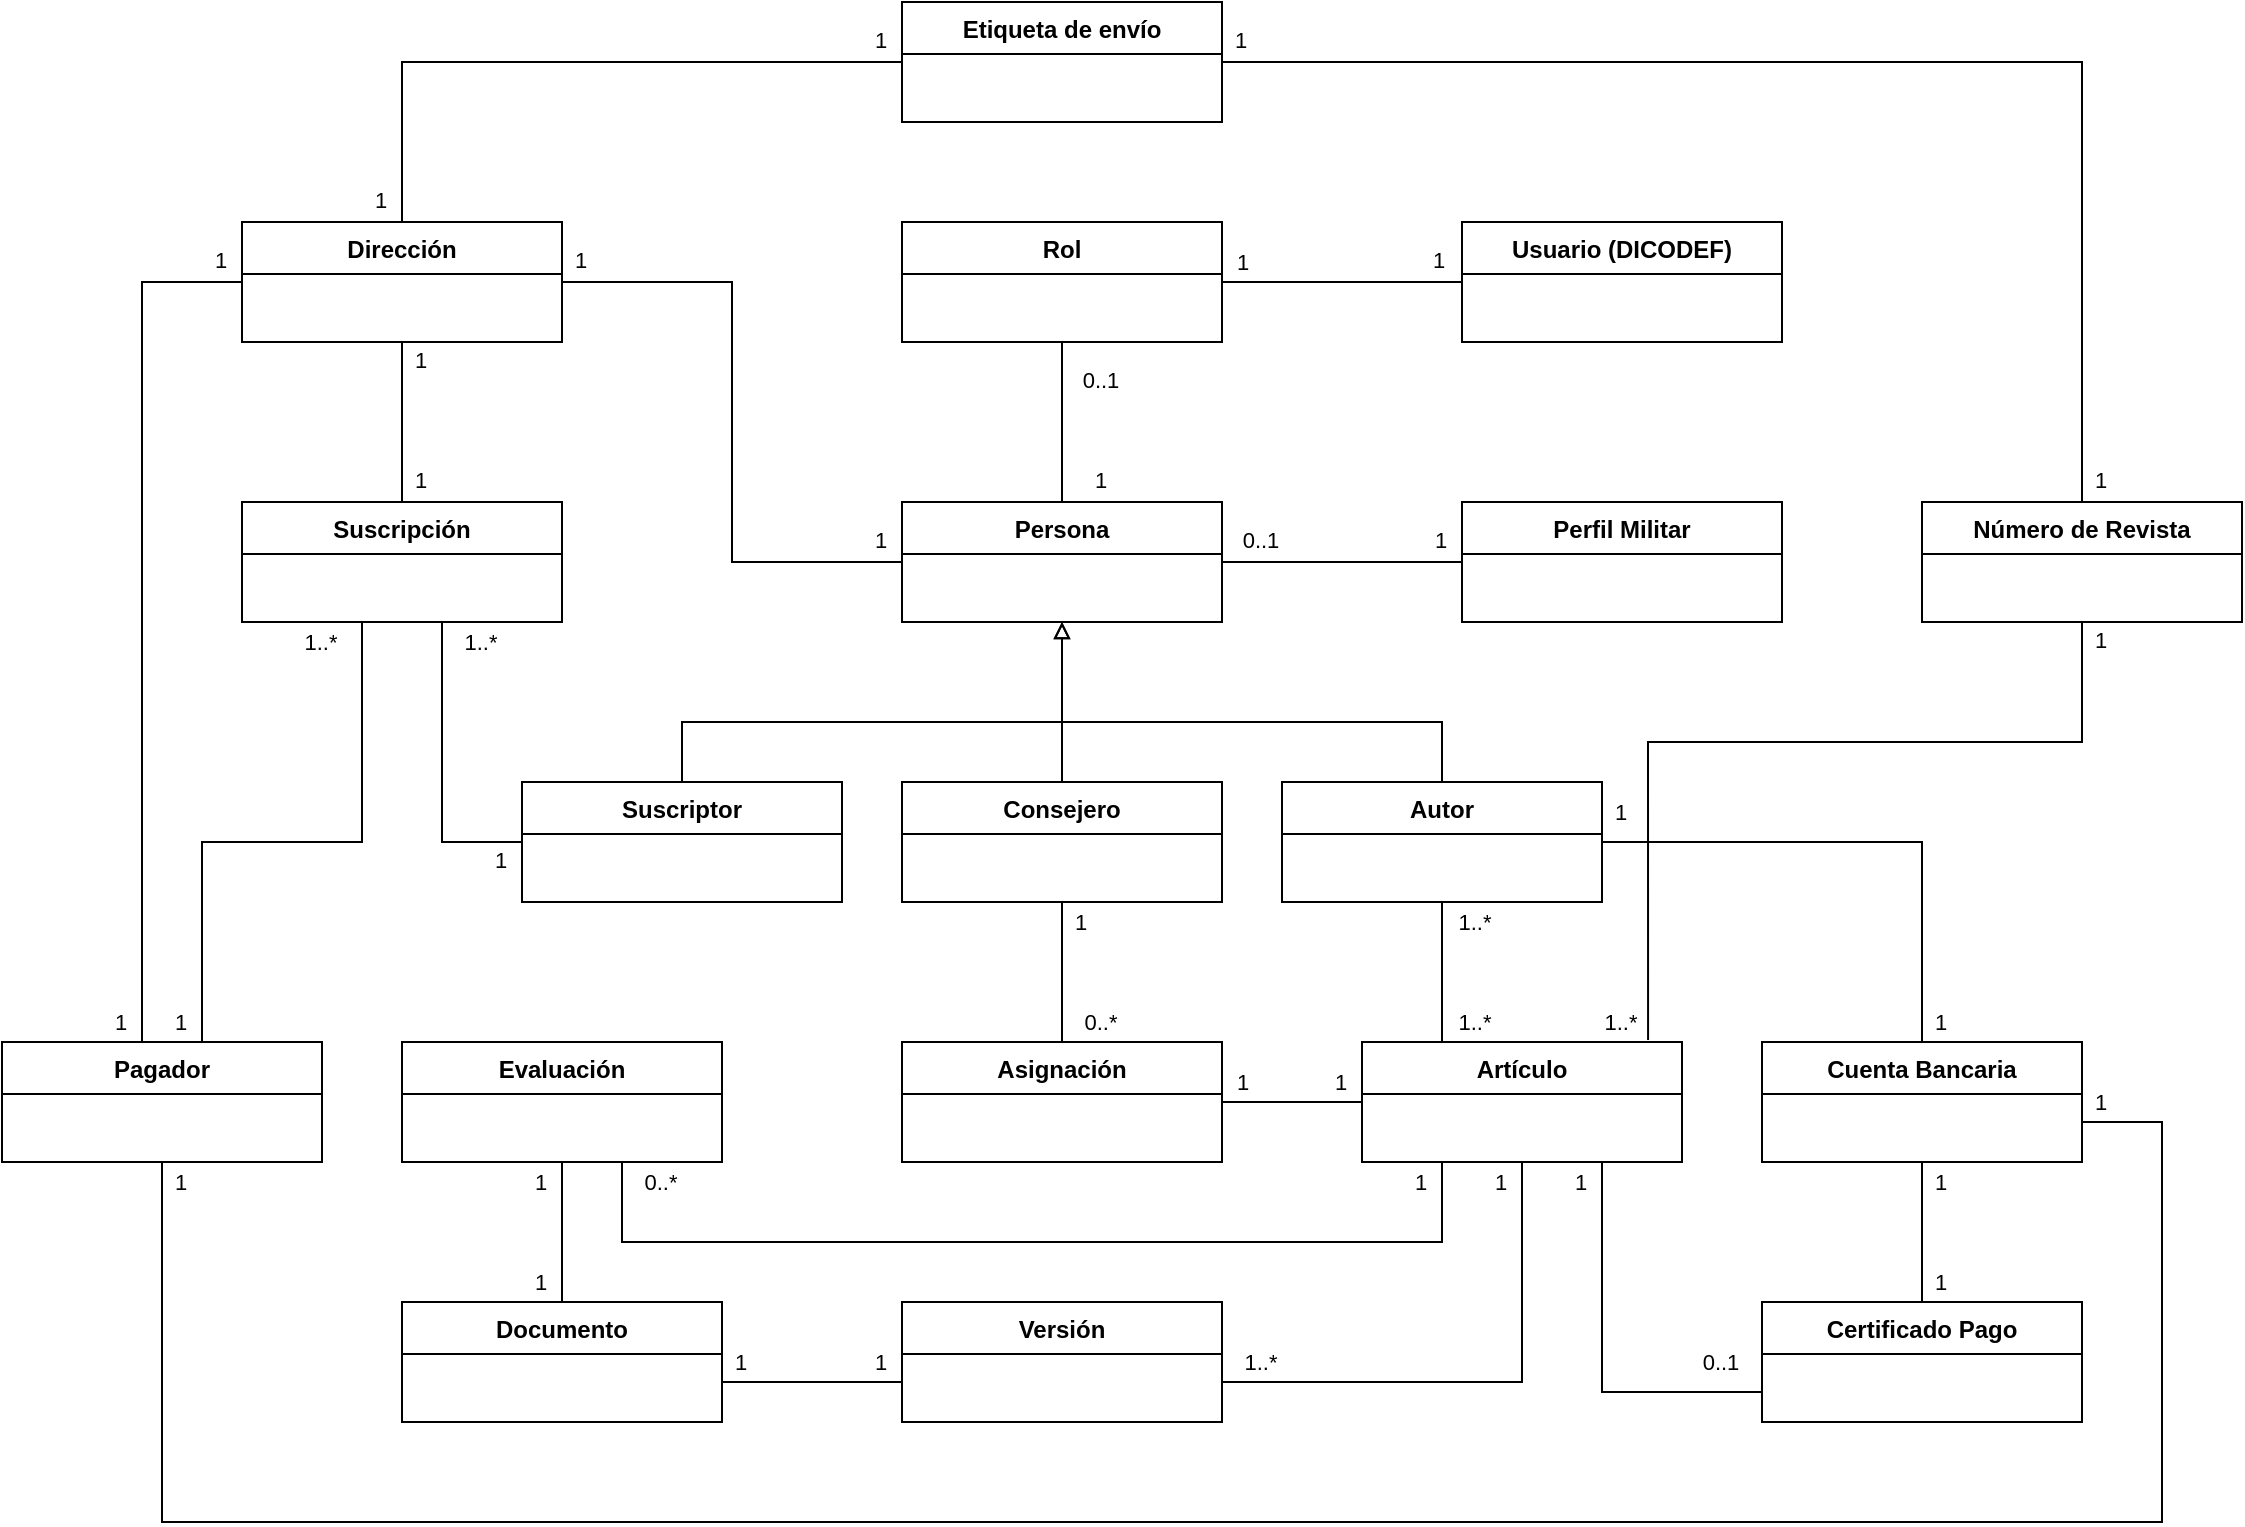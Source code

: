 <mxfile version="28.0.6">
  <diagram name="Página-1" id="0_HgTMOIWBYPW4v6zkC2">
    <mxGraphModel dx="1188" dy="801" grid="1" gridSize="10" guides="1" tooltips="1" connect="1" arrows="1" fold="1" page="1" pageScale="1" pageWidth="1654" pageHeight="1169" math="0" shadow="0">
      <root>
        <mxCell id="0" />
        <mxCell id="1" parent="0" />
        <mxCell id="3LI2TL5RZWEpgjLXQ2X1-28" style="edgeStyle=orthogonalEdgeStyle;rounded=0;orthogonalLoop=1;jettySize=auto;html=1;entryX=0;entryY=0.5;entryDx=0;entryDy=0;endArrow=none;endFill=0;" parent="1" source="3LI2TL5RZWEpgjLXQ2X1-5" target="3LI2TL5RZWEpgjLXQ2X1-9" edge="1">
          <mxGeometry relative="1" as="geometry" />
        </mxCell>
        <mxCell id="3LI2TL5RZWEpgjLXQ2X1-29" value="1" style="edgeLabel;html=1;align=center;verticalAlign=middle;resizable=0;points=[];" parent="3LI2TL5RZWEpgjLXQ2X1-28" vertex="1" connectable="0">
          <mxGeometry x="-0.117" y="-2" relative="1" as="geometry">
            <mxPoint x="-43" y="-12" as="offset" />
          </mxGeometry>
        </mxCell>
        <mxCell id="3LI2TL5RZWEpgjLXQ2X1-5" value="Rol" style="swimlane;fontStyle=1;align=center;verticalAlign=top;childLayout=stackLayout;horizontal=1;startSize=26;horizontalStack=0;resizeParent=1;resizeParentMax=0;resizeLast=0;collapsible=1;marginBottom=0;whiteSpace=wrap;html=1;" parent="1" vertex="1">
          <mxGeometry x="510" y="260" width="160" height="60" as="geometry" />
        </mxCell>
        <mxCell id="3LI2TL5RZWEpgjLXQ2X1-9" value="Usuario (DICODEF)" style="swimlane;fontStyle=1;align=center;verticalAlign=top;childLayout=stackLayout;horizontal=1;startSize=26;horizontalStack=0;resizeParent=1;resizeParentMax=0;resizeLast=0;collapsible=1;marginBottom=0;whiteSpace=wrap;html=1;" parent="1" vertex="1">
          <mxGeometry x="790" y="260" width="160" height="60" as="geometry" />
        </mxCell>
        <mxCell id="3LI2TL5RZWEpgjLXQ2X1-27" style="edgeStyle=orthogonalEdgeStyle;rounded=0;orthogonalLoop=1;jettySize=auto;html=1;endArrow=none;endFill=0;" parent="1" source="3LI2TL5RZWEpgjLXQ2X1-10" edge="1">
          <mxGeometry relative="1" as="geometry">
            <mxPoint x="590" y="320" as="targetPoint" />
          </mxGeometry>
        </mxCell>
        <mxCell id="3LI2TL5RZWEpgjLXQ2X1-33" style="edgeStyle=orthogonalEdgeStyle;rounded=0;orthogonalLoop=1;jettySize=auto;html=1;endArrow=none;endFill=0;" parent="1" source="3LI2TL5RZWEpgjLXQ2X1-10" edge="1">
          <mxGeometry relative="1" as="geometry">
            <mxPoint x="790" y="430" as="targetPoint" />
          </mxGeometry>
        </mxCell>
        <mxCell id="3LI2TL5RZWEpgjLXQ2X1-67" style="edgeStyle=orthogonalEdgeStyle;rounded=0;orthogonalLoop=1;jettySize=auto;html=1;entryX=1;entryY=0.5;entryDx=0;entryDy=0;endArrow=none;endFill=0;" parent="1" source="3LI2TL5RZWEpgjLXQ2X1-10" target="3LI2TL5RZWEpgjLXQ2X1-65" edge="1">
          <mxGeometry relative="1" as="geometry" />
        </mxCell>
        <mxCell id="3LI2TL5RZWEpgjLXQ2X1-10" value="Persona" style="swimlane;fontStyle=1;align=center;verticalAlign=top;childLayout=stackLayout;horizontal=1;startSize=26;horizontalStack=0;resizeParent=1;resizeParentMax=0;resizeLast=0;collapsible=1;marginBottom=0;whiteSpace=wrap;html=1;" parent="1" vertex="1">
          <mxGeometry x="510" y="400" width="160" height="60" as="geometry" />
        </mxCell>
        <mxCell id="3LI2TL5RZWEpgjLXQ2X1-17" style="edgeStyle=orthogonalEdgeStyle;rounded=0;orthogonalLoop=1;jettySize=auto;html=1;endArrow=block;endFill=0;entryX=0.5;entryY=1;entryDx=0;entryDy=0;" parent="1" source="3LI2TL5RZWEpgjLXQ2X1-11" target="3LI2TL5RZWEpgjLXQ2X1-10" edge="1">
          <mxGeometry relative="1" as="geometry">
            <mxPoint x="610" y="460" as="targetPoint" />
            <Array as="points">
              <mxPoint x="780" y="510" />
              <mxPoint x="590" y="510" />
            </Array>
          </mxGeometry>
        </mxCell>
        <mxCell id="3LI2TL5RZWEpgjLXQ2X1-39" style="edgeStyle=orthogonalEdgeStyle;rounded=0;orthogonalLoop=1;jettySize=auto;html=1;entryX=0.5;entryY=0;entryDx=0;entryDy=0;endArrow=none;endFill=0;" parent="1" source="3LI2TL5RZWEpgjLXQ2X1-11" target="3LI2TL5RZWEpgjLXQ2X1-25" edge="1">
          <mxGeometry relative="1" as="geometry" />
        </mxCell>
        <mxCell id="3LI2TL5RZWEpgjLXQ2X1-45" style="edgeStyle=orthogonalEdgeStyle;rounded=0;orthogonalLoop=1;jettySize=auto;html=1;entryX=0.25;entryY=0;entryDx=0;entryDy=0;endArrow=none;endFill=0;" parent="1" source="3LI2TL5RZWEpgjLXQ2X1-11" target="3LI2TL5RZWEpgjLXQ2X1-21" edge="1">
          <mxGeometry relative="1" as="geometry" />
        </mxCell>
        <mxCell id="3LI2TL5RZWEpgjLXQ2X1-11" value="Autor" style="swimlane;fontStyle=1;align=center;verticalAlign=top;childLayout=stackLayout;horizontal=1;startSize=26;horizontalStack=0;resizeParent=1;resizeParentMax=0;resizeLast=0;collapsible=1;marginBottom=0;whiteSpace=wrap;html=1;" parent="1" vertex="1">
          <mxGeometry x="700" y="540" width="160" height="60" as="geometry" />
        </mxCell>
        <mxCell id="3LI2TL5RZWEpgjLXQ2X1-12" value="Perfil Militar" style="swimlane;fontStyle=1;align=center;verticalAlign=top;childLayout=stackLayout;horizontal=1;startSize=26;horizontalStack=0;resizeParent=1;resizeParentMax=0;resizeLast=0;collapsible=1;marginBottom=0;whiteSpace=wrap;html=1;" parent="1" vertex="1">
          <mxGeometry x="790" y="400" width="160" height="60" as="geometry" />
        </mxCell>
        <mxCell id="3LI2TL5RZWEpgjLXQ2X1-13" value="Consejero" style="swimlane;fontStyle=1;align=center;verticalAlign=top;childLayout=stackLayout;horizontal=1;startSize=26;horizontalStack=0;resizeParent=1;resizeParentMax=0;resizeLast=0;collapsible=1;marginBottom=0;whiteSpace=wrap;html=1;" parent="1" vertex="1">
          <mxGeometry x="510" y="540" width="160" height="60" as="geometry" />
        </mxCell>
        <mxCell id="3LI2TL5RZWEpgjLXQ2X1-15" style="edgeStyle=orthogonalEdgeStyle;rounded=0;orthogonalLoop=1;jettySize=auto;html=1;entryX=0.5;entryY=1;entryDx=0;entryDy=0;endArrow=block;endFill=0;exitX=0.5;exitY=0;exitDx=0;exitDy=0;" parent="1" source="3LI2TL5RZWEpgjLXQ2X1-14" edge="1">
          <mxGeometry relative="1" as="geometry">
            <mxPoint x="350" y="540" as="sourcePoint" />
            <mxPoint x="590" y="460" as="targetPoint" />
            <Array as="points">
              <mxPoint x="400" y="510" />
              <mxPoint x="590" y="510" />
            </Array>
          </mxGeometry>
        </mxCell>
        <mxCell id="3LI2TL5RZWEpgjLXQ2X1-26" style="edgeStyle=orthogonalEdgeStyle;rounded=0;orthogonalLoop=1;jettySize=auto;html=1;entryX=0.5;entryY=1;entryDx=0;entryDy=0;endArrow=none;endFill=0;" parent="1" source="3LI2TL5RZWEpgjLXQ2X1-14" target="3LI2TL5RZWEpgjLXQ2X1-19" edge="1">
          <mxGeometry relative="1" as="geometry">
            <Array as="points">
              <mxPoint x="280" y="570" />
              <mxPoint x="280" y="460" />
            </Array>
          </mxGeometry>
        </mxCell>
        <mxCell id="3LI2TL5RZWEpgjLXQ2X1-14" value="Suscriptor" style="swimlane;fontStyle=1;align=center;verticalAlign=top;childLayout=stackLayout;horizontal=1;startSize=26;horizontalStack=0;resizeParent=1;resizeParentMax=0;resizeLast=0;collapsible=1;marginBottom=0;whiteSpace=wrap;html=1;" parent="1" vertex="1">
          <mxGeometry x="320" y="540" width="160" height="60" as="geometry" />
        </mxCell>
        <mxCell id="3LI2TL5RZWEpgjLXQ2X1-18" value="" style="endArrow=none;html=1;rounded=0;exitX=0.5;exitY=0;exitDx=0;exitDy=0;" parent="1" source="3LI2TL5RZWEpgjLXQ2X1-13" edge="1">
          <mxGeometry width="50" height="50" relative="1" as="geometry">
            <mxPoint x="580" y="560" as="sourcePoint" />
            <mxPoint x="590" y="510" as="targetPoint" />
          </mxGeometry>
        </mxCell>
        <mxCell id="3LI2TL5RZWEpgjLXQ2X1-66" style="edgeStyle=orthogonalEdgeStyle;rounded=0;orthogonalLoop=1;jettySize=auto;html=1;entryX=0.5;entryY=1;entryDx=0;entryDy=0;endArrow=none;endFill=0;" parent="1" source="3LI2TL5RZWEpgjLXQ2X1-19" target="3LI2TL5RZWEpgjLXQ2X1-65" edge="1">
          <mxGeometry relative="1" as="geometry" />
        </mxCell>
        <mxCell id="3LI2TL5RZWEpgjLXQ2X1-19" value="Suscripción" style="swimlane;fontStyle=1;align=center;verticalAlign=top;childLayout=stackLayout;horizontal=1;startSize=26;horizontalStack=0;resizeParent=1;resizeParentMax=0;resizeLast=0;collapsible=1;marginBottom=0;whiteSpace=wrap;html=1;" parent="1" vertex="1">
          <mxGeometry x="180" y="400" width="160" height="60" as="geometry" />
        </mxCell>
        <mxCell id="3LI2TL5RZWEpgjLXQ2X1-36" style="edgeStyle=orthogonalEdgeStyle;rounded=0;orthogonalLoop=1;jettySize=auto;html=1;entryX=0.5;entryY=1;entryDx=0;entryDy=0;endArrow=none;endFill=0;" parent="1" source="3LI2TL5RZWEpgjLXQ2X1-20" target="3LI2TL5RZWEpgjLXQ2X1-13" edge="1">
          <mxGeometry relative="1" as="geometry" />
        </mxCell>
        <mxCell id="3LI2TL5RZWEpgjLXQ2X1-40" style="edgeStyle=orthogonalEdgeStyle;rounded=0;orthogonalLoop=1;jettySize=auto;html=1;entryX=0;entryY=0.5;entryDx=0;entryDy=0;endArrow=none;endFill=0;" parent="1" source="3LI2TL5RZWEpgjLXQ2X1-20" target="3LI2TL5RZWEpgjLXQ2X1-21" edge="1">
          <mxGeometry relative="1" as="geometry" />
        </mxCell>
        <mxCell id="3LI2TL5RZWEpgjLXQ2X1-20" value="Asignación" style="swimlane;fontStyle=1;align=center;verticalAlign=top;childLayout=stackLayout;horizontal=1;startSize=26;horizontalStack=0;resizeParent=1;resizeParentMax=0;resizeLast=0;collapsible=1;marginBottom=0;whiteSpace=wrap;html=1;" parent="1" vertex="1">
          <mxGeometry x="510" y="670" width="160" height="60" as="geometry" />
        </mxCell>
        <mxCell id="3LI2TL5RZWEpgjLXQ2X1-51" style="edgeStyle=orthogonalEdgeStyle;rounded=0;orthogonalLoop=1;jettySize=auto;html=1;entryX=0;entryY=0.75;entryDx=0;entryDy=0;endArrow=none;endFill=0;" parent="1" source="3LI2TL5RZWEpgjLXQ2X1-21" target="3LI2TL5RZWEpgjLXQ2X1-24" edge="1">
          <mxGeometry relative="1" as="geometry">
            <Array as="points">
              <mxPoint x="860" y="845" />
            </Array>
          </mxGeometry>
        </mxCell>
        <mxCell id="3LI2TL5RZWEpgjLXQ2X1-54" style="edgeStyle=orthogonalEdgeStyle;rounded=0;orthogonalLoop=1;jettySize=auto;html=1;endArrow=none;endFill=0;" parent="1" source="3LI2TL5RZWEpgjLXQ2X1-21" edge="1">
          <mxGeometry relative="1" as="geometry">
            <mxPoint x="670" y="840" as="targetPoint" />
            <Array as="points">
              <mxPoint x="820" y="840" />
            </Array>
          </mxGeometry>
        </mxCell>
        <mxCell id="3LI2TL5RZWEpgjLXQ2X1-62" style="edgeStyle=orthogonalEdgeStyle;rounded=0;orthogonalLoop=1;jettySize=auto;html=1;endArrow=none;endFill=0;" parent="1" source="3LI2TL5RZWEpgjLXQ2X1-21" edge="1">
          <mxGeometry relative="1" as="geometry">
            <mxPoint x="370" y="730" as="targetPoint" />
            <Array as="points">
              <mxPoint x="780" y="770" />
              <mxPoint x="370" y="770" />
              <mxPoint x="370" y="730" />
            </Array>
          </mxGeometry>
        </mxCell>
        <mxCell id="3LI2TL5RZWEpgjLXQ2X1-21" value="Artículo" style="swimlane;fontStyle=1;align=center;verticalAlign=top;childLayout=stackLayout;horizontal=1;startSize=26;horizontalStack=0;resizeParent=1;resizeParentMax=0;resizeLast=0;collapsible=1;marginBottom=0;whiteSpace=wrap;html=1;" parent="1" vertex="1">
          <mxGeometry x="740" y="670" width="160" height="60" as="geometry" />
        </mxCell>
        <mxCell id="3LI2TL5RZWEpgjLXQ2X1-57" style="edgeStyle=orthogonalEdgeStyle;rounded=0;orthogonalLoop=1;jettySize=auto;html=1;entryX=1;entryY=0.5;entryDx=0;entryDy=0;endArrow=none;endFill=0;" parent="1" source="3LI2TL5RZWEpgjLXQ2X1-22" target="3LI2TL5RZWEpgjLXQ2X1-23" edge="1">
          <mxGeometry relative="1" as="geometry">
            <Array as="points">
              <mxPoint x="420" y="840" />
            </Array>
          </mxGeometry>
        </mxCell>
        <mxCell id="3LI2TL5RZWEpgjLXQ2X1-22" value="Versión" style="swimlane;fontStyle=1;align=center;verticalAlign=top;childLayout=stackLayout;horizontal=1;startSize=26;horizontalStack=0;resizeParent=1;resizeParentMax=0;resizeLast=0;collapsible=1;marginBottom=0;whiteSpace=wrap;html=1;" parent="1" vertex="1">
          <mxGeometry x="510" y="800" width="160" height="60" as="geometry" />
        </mxCell>
        <mxCell id="3LI2TL5RZWEpgjLXQ2X1-84" style="edgeStyle=orthogonalEdgeStyle;rounded=0;orthogonalLoop=1;jettySize=auto;html=1;entryX=0.5;entryY=1;entryDx=0;entryDy=0;endArrow=none;endFill=0;" parent="1" source="3LI2TL5RZWEpgjLXQ2X1-23" target="3LI2TL5RZWEpgjLXQ2X1-60" edge="1">
          <mxGeometry relative="1" as="geometry" />
        </mxCell>
        <mxCell id="3LI2TL5RZWEpgjLXQ2X1-23" value="Documento" style="swimlane;fontStyle=1;align=center;verticalAlign=top;childLayout=stackLayout;horizontal=1;startSize=26;horizontalStack=0;resizeParent=1;resizeParentMax=0;resizeLast=0;collapsible=1;marginBottom=0;whiteSpace=wrap;html=1;" parent="1" vertex="1">
          <mxGeometry x="260" y="800" width="160" height="60" as="geometry" />
        </mxCell>
        <mxCell id="3LI2TL5RZWEpgjLXQ2X1-24" value="Certificado Pago" style="swimlane;fontStyle=1;align=center;verticalAlign=top;childLayout=stackLayout;horizontal=1;startSize=26;horizontalStack=0;resizeParent=1;resizeParentMax=0;resizeLast=0;collapsible=1;marginBottom=0;whiteSpace=wrap;html=1;" parent="1" vertex="1">
          <mxGeometry x="940" y="800" width="160" height="60" as="geometry" />
        </mxCell>
        <mxCell id="3LI2TL5RZWEpgjLXQ2X1-48" style="edgeStyle=orthogonalEdgeStyle;rounded=0;orthogonalLoop=1;jettySize=auto;html=1;entryX=0.5;entryY=0;entryDx=0;entryDy=0;endArrow=none;endFill=0;" parent="1" source="3LI2TL5RZWEpgjLXQ2X1-25" target="3LI2TL5RZWEpgjLXQ2X1-24" edge="1">
          <mxGeometry relative="1" as="geometry" />
        </mxCell>
        <mxCell id="3LI2TL5RZWEpgjLXQ2X1-25" value="Cuenta Bancaria" style="swimlane;fontStyle=1;align=center;verticalAlign=top;childLayout=stackLayout;horizontal=1;startSize=26;horizontalStack=0;resizeParent=1;resizeParentMax=0;resizeLast=0;collapsible=1;marginBottom=0;whiteSpace=wrap;html=1;" parent="1" vertex="1">
          <mxGeometry x="940" y="670" width="160" height="60" as="geometry" />
        </mxCell>
        <mxCell id="3LI2TL5RZWEpgjLXQ2X1-30" value="1" style="edgeLabel;html=1;align=center;verticalAlign=middle;resizable=0;points=[];" parent="1" vertex="1" connectable="0">
          <mxGeometry x="760" y="350" as="geometry">
            <mxPoint x="18" y="-71" as="offset" />
          </mxGeometry>
        </mxCell>
        <mxCell id="3LI2TL5RZWEpgjLXQ2X1-31" value="0..1" style="edgeLabel;html=1;align=center;verticalAlign=middle;resizable=0;points=[];" parent="1" vertex="1" connectable="0">
          <mxGeometry x="680" y="340" as="geometry">
            <mxPoint x="-71" y="-1" as="offset" />
          </mxGeometry>
        </mxCell>
        <mxCell id="3LI2TL5RZWEpgjLXQ2X1-32" value="1" style="edgeLabel;html=1;align=center;verticalAlign=middle;resizable=0;points=[];" parent="1" vertex="1" connectable="0">
          <mxGeometry x="680" y="390" as="geometry">
            <mxPoint x="-71" y="-1" as="offset" />
          </mxGeometry>
        </mxCell>
        <mxCell id="3LI2TL5RZWEpgjLXQ2X1-34" value="0..1" style="edgeLabel;html=1;align=center;verticalAlign=middle;resizable=0;points=[];" parent="1" vertex="1" connectable="0">
          <mxGeometry x="760" y="420" as="geometry">
            <mxPoint x="-71" y="-1" as="offset" />
          </mxGeometry>
        </mxCell>
        <mxCell id="3LI2TL5RZWEpgjLXQ2X1-35" value="1" style="edgeLabel;html=1;align=center;verticalAlign=middle;resizable=0;points=[];" parent="1" vertex="1" connectable="0">
          <mxGeometry x="850" y="420" as="geometry">
            <mxPoint x="-71" y="-1" as="offset" />
          </mxGeometry>
        </mxCell>
        <mxCell id="3LI2TL5RZWEpgjLXQ2X1-37" value="1" style="edgeLabel;html=1;align=center;verticalAlign=middle;resizable=0;points=[];" parent="1" vertex="1" connectable="0">
          <mxGeometry x="630" y="640" as="geometry">
            <mxPoint x="-31" y="-30" as="offset" />
          </mxGeometry>
        </mxCell>
        <mxCell id="3LI2TL5RZWEpgjLXQ2X1-38" value="0..*" style="edgeLabel;html=1;align=center;verticalAlign=middle;resizable=0;points=[];" parent="1" vertex="1" connectable="0">
          <mxGeometry x="680" y="661" as="geometry">
            <mxPoint x="-71" y="-1" as="offset" />
          </mxGeometry>
        </mxCell>
        <mxCell id="3LI2TL5RZWEpgjLXQ2X1-41" value="1" style="edgeLabel;html=1;align=center;verticalAlign=middle;resizable=0;points=[];" parent="1" vertex="1" connectable="0">
          <mxGeometry x="711" y="720" as="geometry">
            <mxPoint x="-31" y="-30" as="offset" />
          </mxGeometry>
        </mxCell>
        <mxCell id="3LI2TL5RZWEpgjLXQ2X1-42" value="1" style="edgeLabel;html=1;align=center;verticalAlign=middle;resizable=0;points=[];" parent="1" vertex="1" connectable="0">
          <mxGeometry x="760" y="720" as="geometry">
            <mxPoint x="-31" y="-30" as="offset" />
          </mxGeometry>
        </mxCell>
        <mxCell id="3LI2TL5RZWEpgjLXQ2X1-43" value="1..*" style="edgeLabel;html=1;align=center;verticalAlign=middle;resizable=0;points=[];" parent="1" vertex="1" connectable="0">
          <mxGeometry x="827" y="640" as="geometry">
            <mxPoint x="-31" y="-30" as="offset" />
          </mxGeometry>
        </mxCell>
        <mxCell id="3LI2TL5RZWEpgjLXQ2X1-44" value="1..*" style="edgeLabel;html=1;align=center;verticalAlign=middle;resizable=0;points=[];" parent="1" vertex="1" connectable="0">
          <mxGeometry x="827" y="690" as="geometry">
            <mxPoint x="-31" y="-30" as="offset" />
          </mxGeometry>
        </mxCell>
        <mxCell id="3LI2TL5RZWEpgjLXQ2X1-46" value="1" style="edgeLabel;html=1;align=center;verticalAlign=middle;resizable=0;points=[];" parent="1" vertex="1" connectable="0">
          <mxGeometry x="900" y="585" as="geometry">
            <mxPoint x="-31" y="-30" as="offset" />
          </mxGeometry>
        </mxCell>
        <mxCell id="3LI2TL5RZWEpgjLXQ2X1-47" value="1" style="edgeLabel;html=1;align=center;verticalAlign=middle;resizable=0;points=[];" parent="1" vertex="1" connectable="0">
          <mxGeometry x="1060" y="690" as="geometry">
            <mxPoint x="-31" y="-30" as="offset" />
          </mxGeometry>
        </mxCell>
        <mxCell id="3LI2TL5RZWEpgjLXQ2X1-49" value="1" style="edgeLabel;html=1;align=center;verticalAlign=middle;resizable=0;points=[];" parent="1" vertex="1" connectable="0">
          <mxGeometry x="1060" y="770" as="geometry">
            <mxPoint x="-31" y="-30" as="offset" />
          </mxGeometry>
        </mxCell>
        <mxCell id="3LI2TL5RZWEpgjLXQ2X1-50" value="1" style="edgeLabel;html=1;align=center;verticalAlign=middle;resizable=0;points=[];" parent="1" vertex="1" connectable="0">
          <mxGeometry x="1060" y="820" as="geometry">
            <mxPoint x="-31" y="-30" as="offset" />
          </mxGeometry>
        </mxCell>
        <mxCell id="3LI2TL5RZWEpgjLXQ2X1-52" value="1" style="edgeLabel;html=1;align=center;verticalAlign=middle;resizable=0;points=[];" parent="1" vertex="1" connectable="0">
          <mxGeometry x="880" y="770" as="geometry">
            <mxPoint x="-31" y="-30" as="offset" />
          </mxGeometry>
        </mxCell>
        <mxCell id="3LI2TL5RZWEpgjLXQ2X1-53" value="0..1" style="edgeLabel;html=1;align=center;verticalAlign=middle;resizable=0;points=[];" parent="1" vertex="1" connectable="0">
          <mxGeometry x="950" y="860" as="geometry">
            <mxPoint x="-31" y="-30" as="offset" />
          </mxGeometry>
        </mxCell>
        <mxCell id="3LI2TL5RZWEpgjLXQ2X1-55" value="1" style="edgeLabel;html=1;align=center;verticalAlign=middle;resizable=0;points=[];" parent="1" vertex="1" connectable="0">
          <mxGeometry x="840" y="770" as="geometry">
            <mxPoint x="-31" y="-30" as="offset" />
          </mxGeometry>
        </mxCell>
        <mxCell id="3LI2TL5RZWEpgjLXQ2X1-56" value="1..*" style="edgeLabel;html=1;align=center;verticalAlign=middle;resizable=0;points=[];" parent="1" vertex="1" connectable="0">
          <mxGeometry x="720" y="860" as="geometry">
            <mxPoint x="-31" y="-30" as="offset" />
          </mxGeometry>
        </mxCell>
        <mxCell id="3LI2TL5RZWEpgjLXQ2X1-58" value="1" style="edgeLabel;html=1;align=center;verticalAlign=middle;resizable=0;points=[];" parent="1" vertex="1" connectable="0">
          <mxGeometry x="530" y="860" as="geometry">
            <mxPoint x="-31" y="-30" as="offset" />
          </mxGeometry>
        </mxCell>
        <mxCell id="3LI2TL5RZWEpgjLXQ2X1-59" value="1" style="edgeLabel;html=1;align=center;verticalAlign=middle;resizable=0;points=[];" parent="1" vertex="1" connectable="0">
          <mxGeometry x="460" y="860" as="geometry">
            <mxPoint x="-31" y="-30" as="offset" />
          </mxGeometry>
        </mxCell>
        <mxCell id="3LI2TL5RZWEpgjLXQ2X1-60" value="Evaluación" style="swimlane;fontStyle=1;align=center;verticalAlign=top;childLayout=stackLayout;horizontal=1;startSize=26;horizontalStack=0;resizeParent=1;resizeParentMax=0;resizeLast=0;collapsible=1;marginBottom=0;whiteSpace=wrap;html=1;" parent="1" vertex="1">
          <mxGeometry x="260" y="670" width="160" height="60" as="geometry" />
        </mxCell>
        <mxCell id="3LI2TL5RZWEpgjLXQ2X1-63" value="1" style="edgeLabel;html=1;align=center;verticalAlign=middle;resizable=0;points=[];" parent="1" vertex="1" connectable="0">
          <mxGeometry x="800" y="770" as="geometry">
            <mxPoint x="-31" y="-30" as="offset" />
          </mxGeometry>
        </mxCell>
        <mxCell id="3LI2TL5RZWEpgjLXQ2X1-64" value="0..*" style="edgeLabel;html=1;align=center;verticalAlign=middle;resizable=0;points=[];" parent="1" vertex="1" connectable="0">
          <mxGeometry x="460" y="741" as="geometry">
            <mxPoint x="-71" y="-1" as="offset" />
          </mxGeometry>
        </mxCell>
        <mxCell id="0_KLyFNZXwf_TyZa5-2n-3" style="edgeStyle=orthogonalEdgeStyle;rounded=0;orthogonalLoop=1;jettySize=auto;html=1;entryX=0;entryY=0.5;entryDx=0;entryDy=0;endArrow=none;endFill=0;" edge="1" parent="1" source="3LI2TL5RZWEpgjLXQ2X1-65" target="0_KLyFNZXwf_TyZa5-2n-1">
          <mxGeometry relative="1" as="geometry">
            <Array as="points">
              <mxPoint x="260" y="180" />
            </Array>
          </mxGeometry>
        </mxCell>
        <mxCell id="3LI2TL5RZWEpgjLXQ2X1-65" value="Dirección" style="swimlane;fontStyle=1;align=center;verticalAlign=top;childLayout=stackLayout;horizontal=1;startSize=26;horizontalStack=0;resizeParent=1;resizeParentMax=0;resizeLast=0;collapsible=1;marginBottom=0;whiteSpace=wrap;html=1;" parent="1" vertex="1">
          <mxGeometry x="180" y="260" width="160" height="60" as="geometry" />
        </mxCell>
        <mxCell id="3LI2TL5RZWEpgjLXQ2X1-68" value="1" style="edgeLabel;html=1;align=center;verticalAlign=middle;resizable=0;points=[];" parent="1" vertex="1" connectable="0">
          <mxGeometry x="340" y="390" as="geometry">
            <mxPoint x="-71" y="-1" as="offset" />
          </mxGeometry>
        </mxCell>
        <mxCell id="3LI2TL5RZWEpgjLXQ2X1-69" value="1" style="edgeLabel;html=1;align=center;verticalAlign=middle;resizable=0;points=[];" parent="1" vertex="1" connectable="0">
          <mxGeometry x="340" y="330" as="geometry">
            <mxPoint x="-71" y="-1" as="offset" />
          </mxGeometry>
        </mxCell>
        <mxCell id="3LI2TL5RZWEpgjLXQ2X1-70" value="1" style="edgeLabel;html=1;align=center;verticalAlign=middle;resizable=0;points=[];" parent="1" vertex="1" connectable="0">
          <mxGeometry x="380" y="580" as="geometry">
            <mxPoint x="-71" y="-1" as="offset" />
          </mxGeometry>
        </mxCell>
        <mxCell id="3LI2TL5RZWEpgjLXQ2X1-71" value="1..*" style="edgeLabel;html=1;align=center;verticalAlign=middle;resizable=0;points=[];" parent="1" vertex="1" connectable="0">
          <mxGeometry x="330" y="500" as="geometry">
            <mxPoint x="-31" y="-30" as="offset" />
          </mxGeometry>
        </mxCell>
        <mxCell id="3LI2TL5RZWEpgjLXQ2X1-73" style="edgeStyle=orthogonalEdgeStyle;rounded=0;orthogonalLoop=1;jettySize=auto;html=1;endArrow=none;endFill=0;" parent="1" source="3LI2TL5RZWEpgjLXQ2X1-72" edge="1">
          <mxGeometry relative="1" as="geometry">
            <mxPoint x="240" y="460" as="targetPoint" />
            <Array as="points">
              <mxPoint x="160" y="570" />
              <mxPoint x="240" y="570" />
            </Array>
          </mxGeometry>
        </mxCell>
        <mxCell id="3LI2TL5RZWEpgjLXQ2X1-76" style="edgeStyle=orthogonalEdgeStyle;rounded=0;orthogonalLoop=1;jettySize=auto;html=1;entryX=1;entryY=0.75;entryDx=0;entryDy=0;endArrow=none;endFill=0;" parent="1" source="3LI2TL5RZWEpgjLXQ2X1-72" target="3LI2TL5RZWEpgjLXQ2X1-25" edge="1">
          <mxGeometry relative="1" as="geometry">
            <Array as="points">
              <mxPoint x="140" y="910" />
              <mxPoint x="1140" y="910" />
              <mxPoint x="1140" y="710" />
              <mxPoint x="1100" y="710" />
            </Array>
          </mxGeometry>
        </mxCell>
        <mxCell id="3LI2TL5RZWEpgjLXQ2X1-79" style="edgeStyle=orthogonalEdgeStyle;rounded=0;orthogonalLoop=1;jettySize=auto;html=1;entryX=0;entryY=0.75;entryDx=0;entryDy=0;endArrow=none;endFill=0;" parent="1" source="3LI2TL5RZWEpgjLXQ2X1-72" target="3LI2TL5RZWEpgjLXQ2X1-65" edge="1">
          <mxGeometry relative="1" as="geometry">
            <Array as="points">
              <mxPoint x="130" y="290" />
              <mxPoint x="180" y="290" />
            </Array>
          </mxGeometry>
        </mxCell>
        <mxCell id="3LI2TL5RZWEpgjLXQ2X1-72" value="Pagador" style="swimlane;fontStyle=1;align=center;verticalAlign=top;childLayout=stackLayout;horizontal=1;startSize=26;horizontalStack=0;resizeParent=1;resizeParentMax=0;resizeLast=0;collapsible=1;marginBottom=0;whiteSpace=wrap;html=1;" parent="1" vertex="1">
          <mxGeometry x="60" y="670" width="160" height="60" as="geometry" />
        </mxCell>
        <mxCell id="3LI2TL5RZWEpgjLXQ2X1-74" value="1" style="edgeLabel;html=1;align=center;verticalAlign=middle;resizable=0;points=[];" parent="1" vertex="1" connectable="0">
          <mxGeometry x="220" y="661" as="geometry">
            <mxPoint x="-71" y="-1" as="offset" />
          </mxGeometry>
        </mxCell>
        <mxCell id="3LI2TL5RZWEpgjLXQ2X1-75" value="1..*" style="edgeLabel;html=1;align=center;verticalAlign=middle;resizable=0;points=[];" parent="1" vertex="1" connectable="0">
          <mxGeometry x="250" y="500" as="geometry">
            <mxPoint x="-31" y="-30" as="offset" />
          </mxGeometry>
        </mxCell>
        <mxCell id="3LI2TL5RZWEpgjLXQ2X1-77" value="1" style="edgeLabel;html=1;align=center;verticalAlign=middle;resizable=0;points=[];" parent="1" vertex="1" connectable="0">
          <mxGeometry x="220" y="741" as="geometry">
            <mxPoint x="-71" y="-1" as="offset" />
          </mxGeometry>
        </mxCell>
        <mxCell id="3LI2TL5RZWEpgjLXQ2X1-78" value="1" style="edgeLabel;html=1;align=center;verticalAlign=middle;resizable=0;points=[];" parent="1" vertex="1" connectable="0">
          <mxGeometry x="1140" y="730" as="geometry">
            <mxPoint x="-31" y="-30" as="offset" />
          </mxGeometry>
        </mxCell>
        <mxCell id="3LI2TL5RZWEpgjLXQ2X1-80" value="1" style="edgeLabel;html=1;align=center;verticalAlign=middle;resizable=0;points=[];" parent="1" vertex="1" connectable="0">
          <mxGeometry x="190" y="661" as="geometry">
            <mxPoint x="-71" y="-1" as="offset" />
          </mxGeometry>
        </mxCell>
        <mxCell id="3LI2TL5RZWEpgjLXQ2X1-81" value="1" style="edgeLabel;html=1;align=center;verticalAlign=middle;resizable=0;points=[];" parent="1" vertex="1" connectable="0">
          <mxGeometry x="240" y="280" as="geometry">
            <mxPoint x="-71" y="-1" as="offset" />
          </mxGeometry>
        </mxCell>
        <mxCell id="3LI2TL5RZWEpgjLXQ2X1-82" value="1" style="edgeLabel;html=1;align=center;verticalAlign=middle;resizable=0;points=[];" parent="1" vertex="1" connectable="0">
          <mxGeometry x="420" y="280" as="geometry">
            <mxPoint x="-71" y="-1" as="offset" />
          </mxGeometry>
        </mxCell>
        <mxCell id="3LI2TL5RZWEpgjLXQ2X1-83" value="1" style="edgeLabel;html=1;align=center;verticalAlign=middle;resizable=0;points=[];" parent="1" vertex="1" connectable="0">
          <mxGeometry x="570" y="420" as="geometry">
            <mxPoint x="-71" y="-1" as="offset" />
          </mxGeometry>
        </mxCell>
        <mxCell id="3LI2TL5RZWEpgjLXQ2X1-85" value="1" style="edgeLabel;html=1;align=center;verticalAlign=middle;resizable=0;points=[];" parent="1" vertex="1" connectable="0">
          <mxGeometry x="360" y="820" as="geometry">
            <mxPoint x="-31" y="-30" as="offset" />
          </mxGeometry>
        </mxCell>
        <mxCell id="3LI2TL5RZWEpgjLXQ2X1-86" value="1" style="edgeLabel;html=1;align=center;verticalAlign=middle;resizable=0;points=[];" parent="1" vertex="1" connectable="0">
          <mxGeometry x="360" y="770" as="geometry">
            <mxPoint x="-31" y="-30" as="offset" />
          </mxGeometry>
        </mxCell>
        <mxCell id="0_KLyFNZXwf_TyZa5-2n-7" style="edgeStyle=orthogonalEdgeStyle;rounded=0;orthogonalLoop=1;jettySize=auto;html=1;entryX=0.5;entryY=0;entryDx=0;entryDy=0;endArrow=none;endFill=0;" edge="1" parent="1" source="0_KLyFNZXwf_TyZa5-2n-1" target="0_KLyFNZXwf_TyZa5-2n-6">
          <mxGeometry relative="1" as="geometry" />
        </mxCell>
        <mxCell id="0_KLyFNZXwf_TyZa5-2n-1" value="Etiqueta de envío" style="swimlane;fontStyle=1;align=center;verticalAlign=top;childLayout=stackLayout;horizontal=1;startSize=26;horizontalStack=0;resizeParent=1;resizeParentMax=0;resizeLast=0;collapsible=1;marginBottom=0;whiteSpace=wrap;html=1;" vertex="1" parent="1">
          <mxGeometry x="510" y="150" width="160" height="60" as="geometry" />
        </mxCell>
        <mxCell id="0_KLyFNZXwf_TyZa5-2n-4" value="1" style="edgeLabel;html=1;align=center;verticalAlign=middle;resizable=0;points=[];" vertex="1" connectable="0" parent="1">
          <mxGeometry x="570" y="170" as="geometry">
            <mxPoint x="-71" y="-1" as="offset" />
          </mxGeometry>
        </mxCell>
        <mxCell id="0_KLyFNZXwf_TyZa5-2n-5" value="1" style="edgeLabel;html=1;align=center;verticalAlign=middle;resizable=0;points=[];" vertex="1" connectable="0" parent="1">
          <mxGeometry x="320" y="250" as="geometry">
            <mxPoint x="-71" y="-1" as="offset" />
          </mxGeometry>
        </mxCell>
        <mxCell id="0_KLyFNZXwf_TyZa5-2n-6" value="Número de Revista" style="swimlane;fontStyle=1;align=center;verticalAlign=top;childLayout=stackLayout;horizontal=1;startSize=26;horizontalStack=0;resizeParent=1;resizeParentMax=0;resizeLast=0;collapsible=1;marginBottom=0;whiteSpace=wrap;html=1;" vertex="1" parent="1">
          <mxGeometry x="1020" y="400" width="160" height="60" as="geometry" />
        </mxCell>
        <mxCell id="0_KLyFNZXwf_TyZa5-2n-8" style="edgeStyle=orthogonalEdgeStyle;rounded=0;orthogonalLoop=1;jettySize=auto;html=1;entryX=0.894;entryY=-0.017;entryDx=0;entryDy=0;entryPerimeter=0;endArrow=none;endFill=0;" edge="1" parent="1" source="0_KLyFNZXwf_TyZa5-2n-6" target="3LI2TL5RZWEpgjLXQ2X1-21">
          <mxGeometry relative="1" as="geometry">
            <Array as="points">
              <mxPoint x="1100" y="520" />
              <mxPoint x="883" y="520" />
            </Array>
          </mxGeometry>
        </mxCell>
        <mxCell id="0_KLyFNZXwf_TyZa5-2n-9" value="1" style="edgeLabel;html=1;align=center;verticalAlign=middle;resizable=0;points=[];" vertex="1" connectable="0" parent="1">
          <mxGeometry x="750" y="170" as="geometry">
            <mxPoint x="-71" y="-1" as="offset" />
          </mxGeometry>
        </mxCell>
        <mxCell id="0_KLyFNZXwf_TyZa5-2n-10" value="1" style="edgeLabel;html=1;align=center;verticalAlign=middle;resizable=0;points=[];" vertex="1" connectable="0" parent="1">
          <mxGeometry x="1180" y="390" as="geometry">
            <mxPoint x="-71" y="-1" as="offset" />
          </mxGeometry>
        </mxCell>
        <mxCell id="0_KLyFNZXwf_TyZa5-2n-11" value="1" style="edgeLabel;html=1;align=center;verticalAlign=middle;resizable=0;points=[];" vertex="1" connectable="0" parent="1">
          <mxGeometry x="1180" y="470" as="geometry">
            <mxPoint x="-71" y="-1" as="offset" />
          </mxGeometry>
        </mxCell>
        <mxCell id="0_KLyFNZXwf_TyZa5-2n-12" value="1..*" style="edgeLabel;html=1;align=center;verticalAlign=middle;resizable=0;points=[];" vertex="1" connectable="0" parent="1">
          <mxGeometry x="900" y="690" as="geometry">
            <mxPoint x="-31" y="-30" as="offset" />
          </mxGeometry>
        </mxCell>
      </root>
    </mxGraphModel>
  </diagram>
</mxfile>
